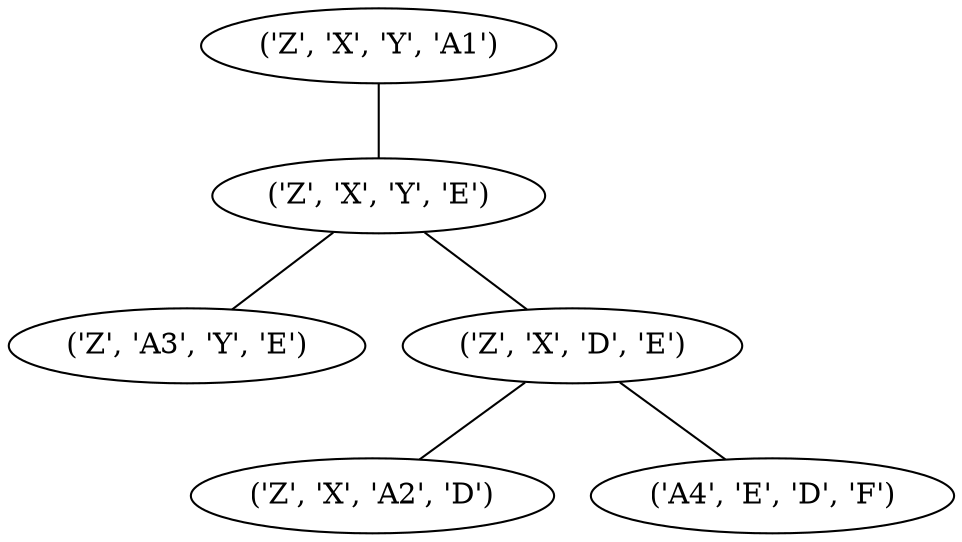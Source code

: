 strict graph "" {
	"('Z', 'X', 'Y', 'A1')" -- "('Z', 'X', 'Y', 'E')";
	"('Z', 'X', 'Y', 'E')" -- "('Z', 'A3', 'Y', 'E')";
	"('Z', 'X', 'Y', 'E')" -- "('Z', 'X', 'D', 'E')";
	"('Z', 'X', 'D', 'E')" -- "('Z', 'X', 'A2', 'D')";
	"('Z', 'X', 'D', 'E')" -- "('A4', 'E', 'D', 'F')";
}
